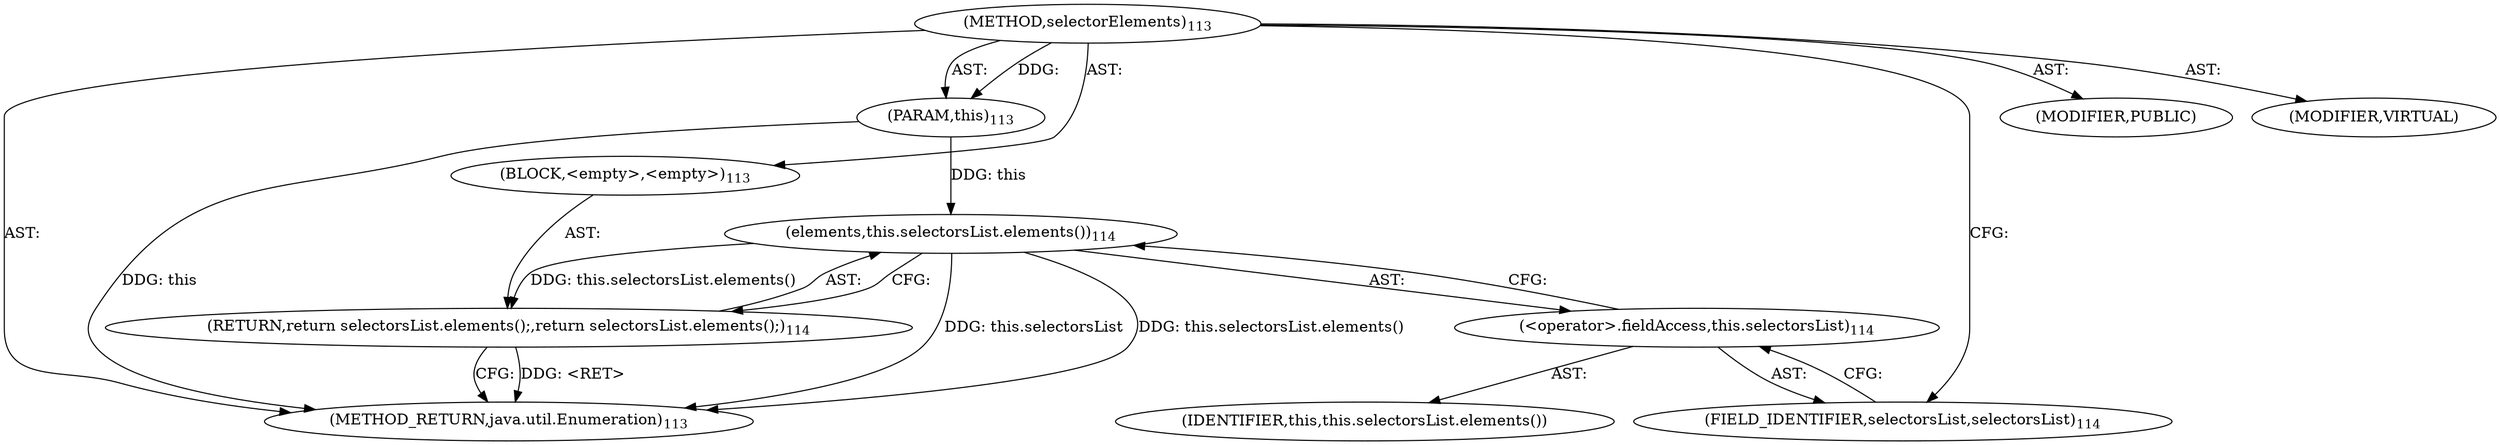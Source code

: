 digraph "selectorElements" {  
"111669149700" [label = <(METHOD,selectorElements)<SUB>113</SUB>> ]
"115964117018" [label = <(PARAM,this)<SUB>113</SUB>> ]
"25769803780" [label = <(BLOCK,&lt;empty&gt;,&lt;empty&gt;)<SUB>113</SUB>> ]
"146028888067" [label = <(RETURN,return selectorsList.elements();,return selectorsList.elements();)<SUB>114</SUB>> ]
"30064771088" [label = <(elements,this.selectorsList.elements())<SUB>114</SUB>> ]
"30064771089" [label = <(&lt;operator&gt;.fieldAccess,this.selectorsList)<SUB>114</SUB>> ]
"68719476768" [label = <(IDENTIFIER,this,this.selectorsList.elements())> ]
"55834574854" [label = <(FIELD_IDENTIFIER,selectorsList,selectorsList)<SUB>114</SUB>> ]
"133143986185" [label = <(MODIFIER,PUBLIC)> ]
"133143986186" [label = <(MODIFIER,VIRTUAL)> ]
"128849018884" [label = <(METHOD_RETURN,java.util.Enumeration)<SUB>113</SUB>> ]
  "111669149700" -> "115964117018"  [ label = "AST: "] 
  "111669149700" -> "25769803780"  [ label = "AST: "] 
  "111669149700" -> "133143986185"  [ label = "AST: "] 
  "111669149700" -> "133143986186"  [ label = "AST: "] 
  "111669149700" -> "128849018884"  [ label = "AST: "] 
  "25769803780" -> "146028888067"  [ label = "AST: "] 
  "146028888067" -> "30064771088"  [ label = "AST: "] 
  "30064771088" -> "30064771089"  [ label = "AST: "] 
  "30064771089" -> "68719476768"  [ label = "AST: "] 
  "30064771089" -> "55834574854"  [ label = "AST: "] 
  "146028888067" -> "128849018884"  [ label = "CFG: "] 
  "30064771088" -> "146028888067"  [ label = "CFG: "] 
  "30064771089" -> "30064771088"  [ label = "CFG: "] 
  "55834574854" -> "30064771089"  [ label = "CFG: "] 
  "111669149700" -> "55834574854"  [ label = "CFG: "] 
  "146028888067" -> "128849018884"  [ label = "DDG: &lt;RET&gt;"] 
  "115964117018" -> "128849018884"  [ label = "DDG: this"] 
  "30064771088" -> "128849018884"  [ label = "DDG: this.selectorsList"] 
  "30064771088" -> "128849018884"  [ label = "DDG: this.selectorsList.elements()"] 
  "111669149700" -> "115964117018"  [ label = "DDG: "] 
  "30064771088" -> "146028888067"  [ label = "DDG: this.selectorsList.elements()"] 
  "115964117018" -> "30064771088"  [ label = "DDG: this"] 
}
